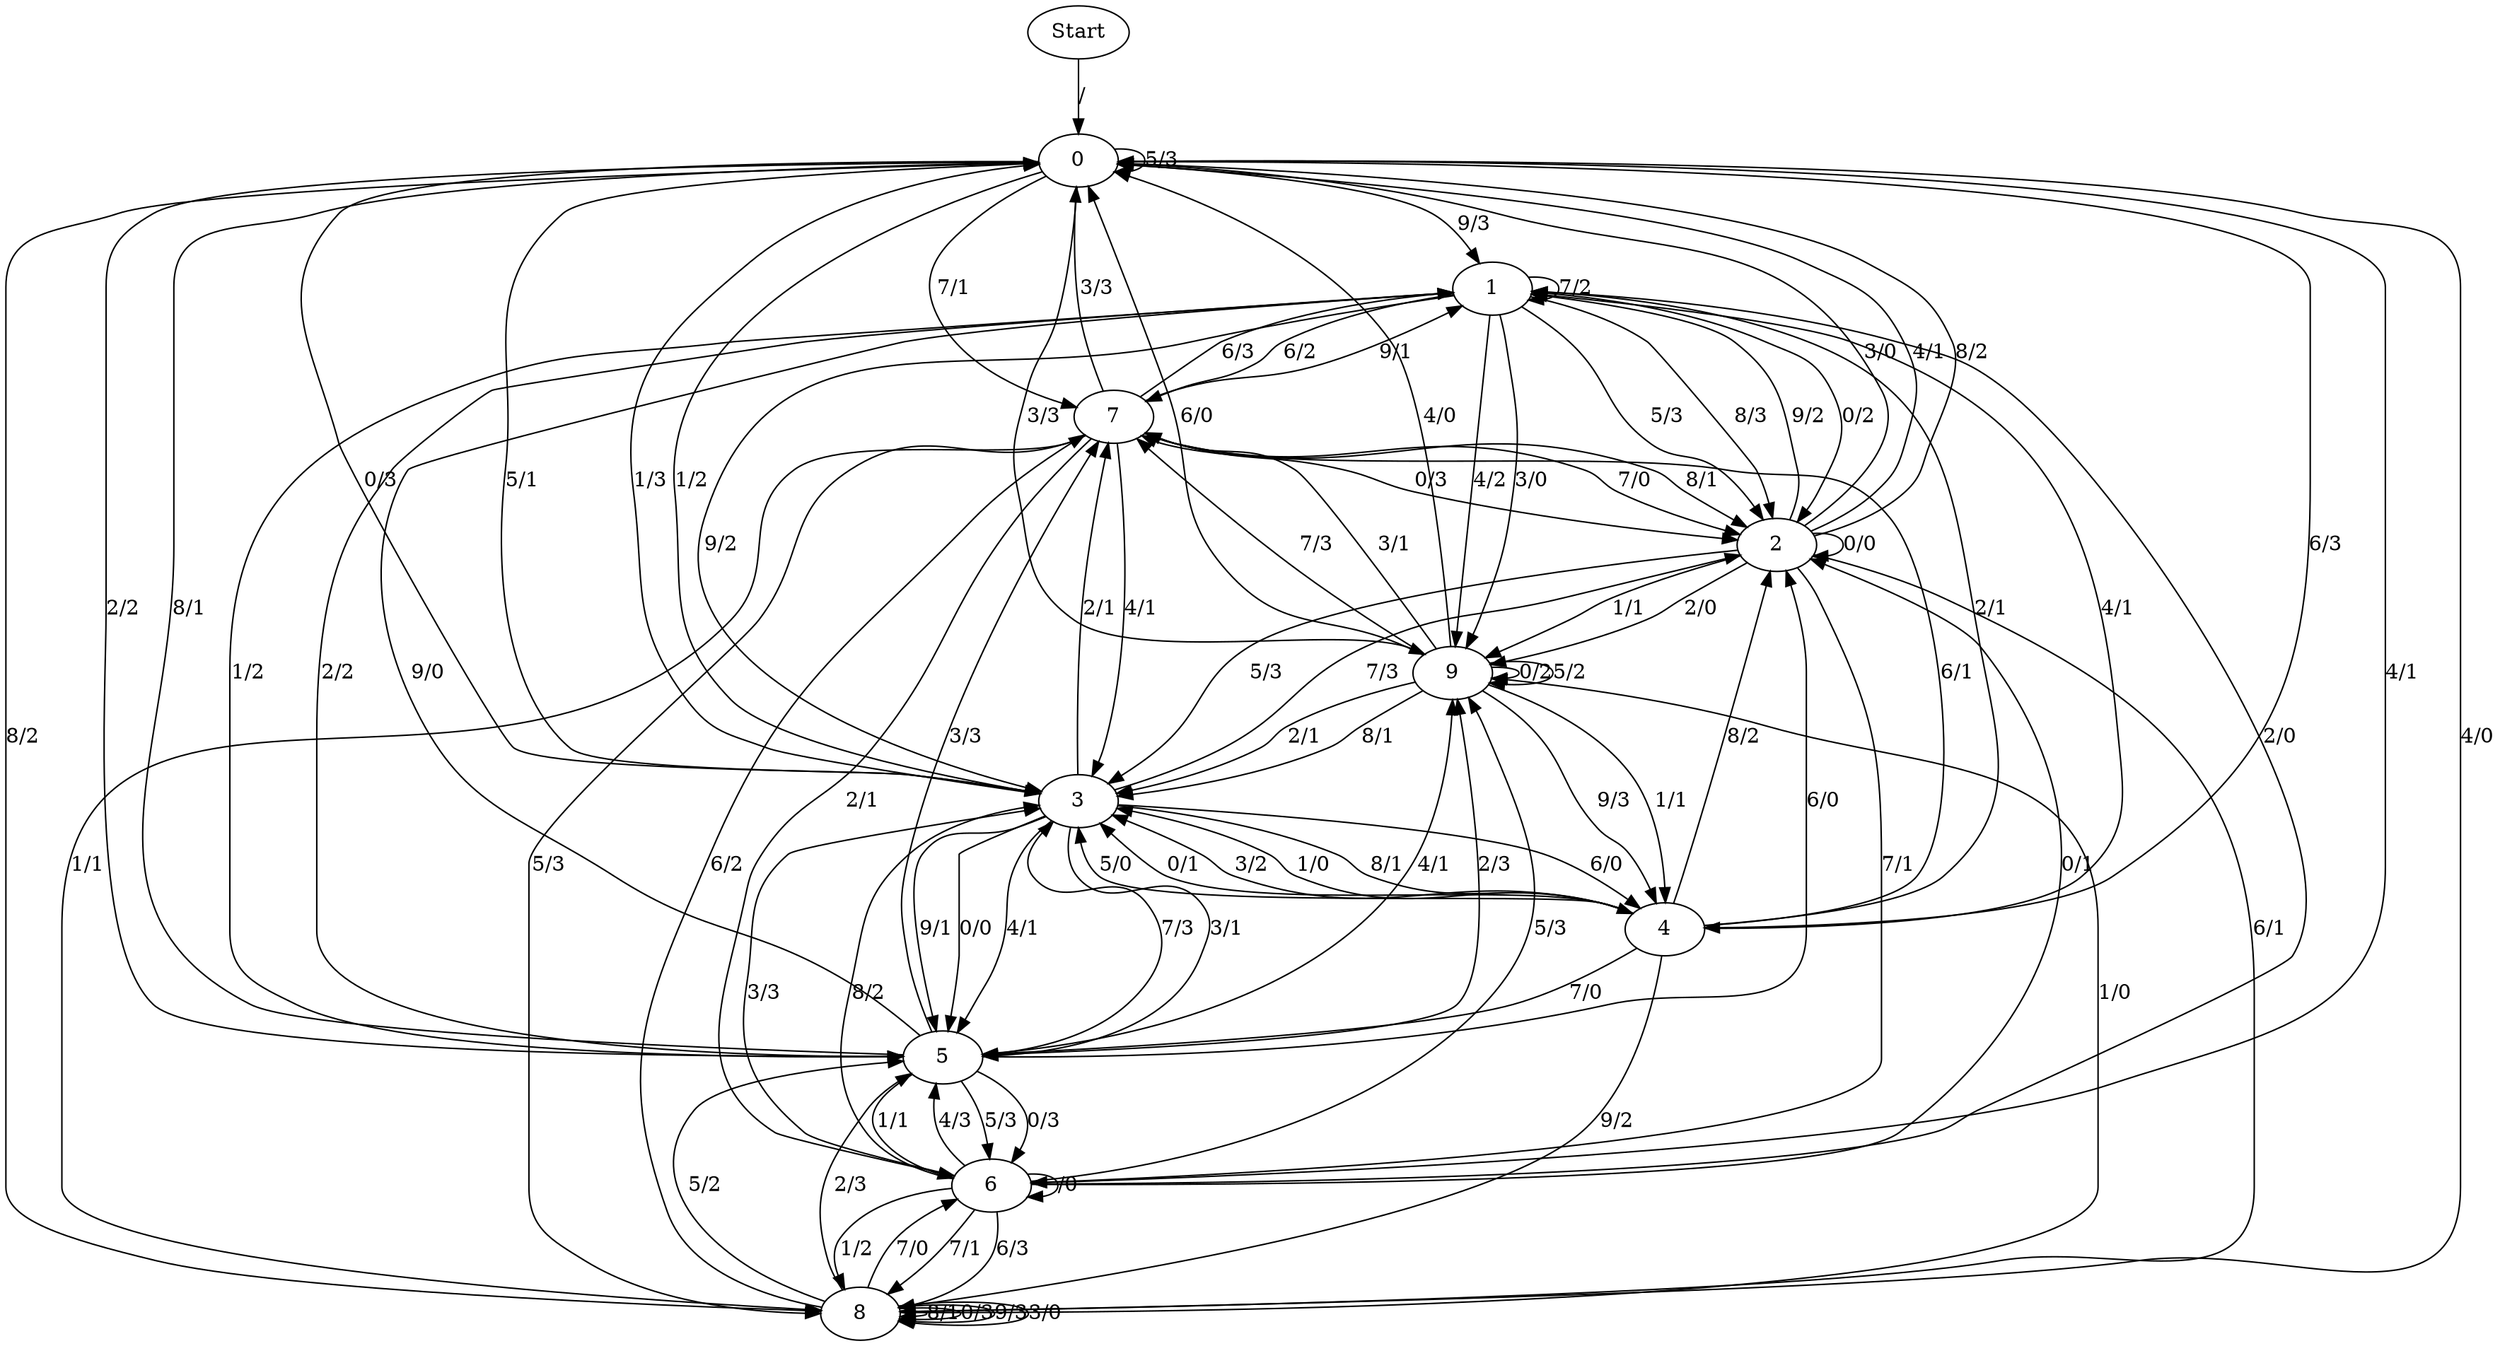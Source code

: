 digraph {
	Start -> 0 [label="/"]
	0 -> 1 [label="9/3"]
	0 -> 6 [label="4/1"]
	0 -> 0 [label="5/3"]
	0 -> 4 [label="6/3"]
	0 -> 7 [label="7/1"]
	0 -> 3 [label="1/2"]
	0 -> 8 [label="8/2"]
	0 -> 3 [label="0/3"]
	0 -> 9 [label="3/3"]
	0 -> 5 [label="2/2"]
	5 -> 6 [label="1/1"]
	5 -> 6 [label="5/3"]
	5 -> 3 [label="7/3"]
	5 -> 9 [label="2/3"]
	5 -> 6 [label="0/3"]
	5 -> 1 [label="9/0"]
	5 -> 2 [label="6/0"]
	5 -> 0 [label="8/1"]
	5 -> 7 [label="3/3"]
	5 -> 9 [label="4/1"]
	9 -> 7 [label="3/1"]
	9 -> 9 [label="0/2"]
	9 -> 0 [label="6/0"]
	9 -> 4 [label="9/3"]
	9 -> 0 [label="4/0"]
	9 -> 7 [label="7/3"]
	9 -> 3 [label="8/1"]
	9 -> 3 [label="2/1"]
	9 -> 4 [label="1/1"]
	9 -> 9 [label="5/2"]
	7 -> 2 [label="0/3"]
	7 -> 2 [label="7/0"]
	7 -> 8 [label="1/1"]
	7 -> 6 [label="2/1"]
	7 -> 8 [label="5/3"]
	7 -> 1 [label="9/1"]
	7 -> 3 [label="4/1"]
	7 -> 1 [label="6/3"]
	7 -> 0 [label="3/3"]
	7 -> 2 [label="8/1"]
	8 -> 8 [label="8/1"]
	8 -> 8 [label="0/3"]
	8 -> 0 [label="4/0"]
	8 -> 7 [label="6/2"]
	8 -> 5 [label="5/2"]
	8 -> 9 [label="1/0"]
	8 -> 8 [label="9/3"]
	8 -> 5 [label="2/3"]
	8 -> 8 [label="3/0"]
	8 -> 6 [label="7/0"]
	6 -> 5 [label="4/3"]
	6 -> 2 [label="0/1"]
	6 -> 3 [label="3/3"]
	6 -> 8 [label="7/1"]
	6 -> 9 [label="5/3"]
	6 -> 8 [label="6/3"]
	6 -> 3 [label="8/2"]
	6 -> 8 [label="1/2"]
	6 -> 1 [label="2/0"]
	6 -> 6 [label="/0"]
	3 -> 4 [label="6/0"]
	3 -> 5 [label="3/1"]
	3 -> 4 [label="8/1"]
	3 -> 5 [label="9/1"]
	3 -> 5 [label="0/0"]
	3 -> 0 [label="5/1"]
	3 -> 2 [label="7/3"]
	3 -> 5 [label="4/1"]
	3 -> 7 [label="2/1"]
	3 -> 0 [label="1/3"]
	4 -> 2 [label="8/2"]
	4 -> 1 [label="2/1"]
	4 -> 1 [label="4/1"]
	4 -> 8 [label="9/2"]
	4 -> 5 [label="7/0"]
	4 -> 3 [label="5/0"]
	4 -> 3 [label="0/1"]
	4 -> 3 [label="3/2"]
	4 -> 3 [label="1/0"]
	4 -> 7 [label="6/1"]
	2 -> 2 [label="0/0"]
	2 -> 9 [label="1/1"]
	2 -> 6 [label="7/1"]
	2 -> 0 [label="3/0"]
	2 -> 0 [label="4/1"]
	2 -> 0 [label="8/2"]
	2 -> 1 [label="9/2"]
	2 -> 9 [label="2/0"]
	2 -> 3 [label="5/3"]
	2 -> 8 [label="6/1"]
	1 -> 2 [label="8/3"]
	1 -> 2 [label="0/2"]
	1 -> 7 [label="6/2"]
	1 -> 3 [label="9/2"]
	1 -> 1 [label="7/2"]
	1 -> 5 [label="1/2"]
	1 -> 5 [label="2/2"]
	1 -> 9 [label="4/2"]
	1 -> 2 [label="5/3"]
	1 -> 9 [label="3/0"]
}